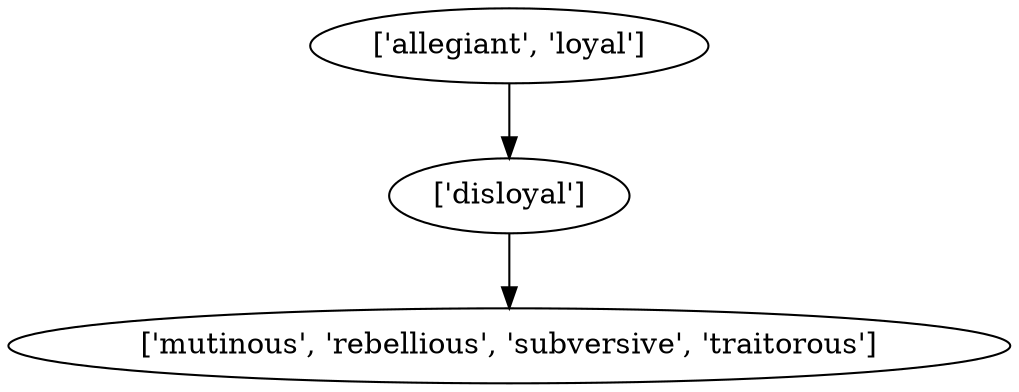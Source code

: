 strict digraph  {
	"['disloyal']" -> "['mutinous', 'rebellious', 'subversive', 'traitorous']";
	"['allegiant', 'loyal']" -> "['disloyal']";
}
